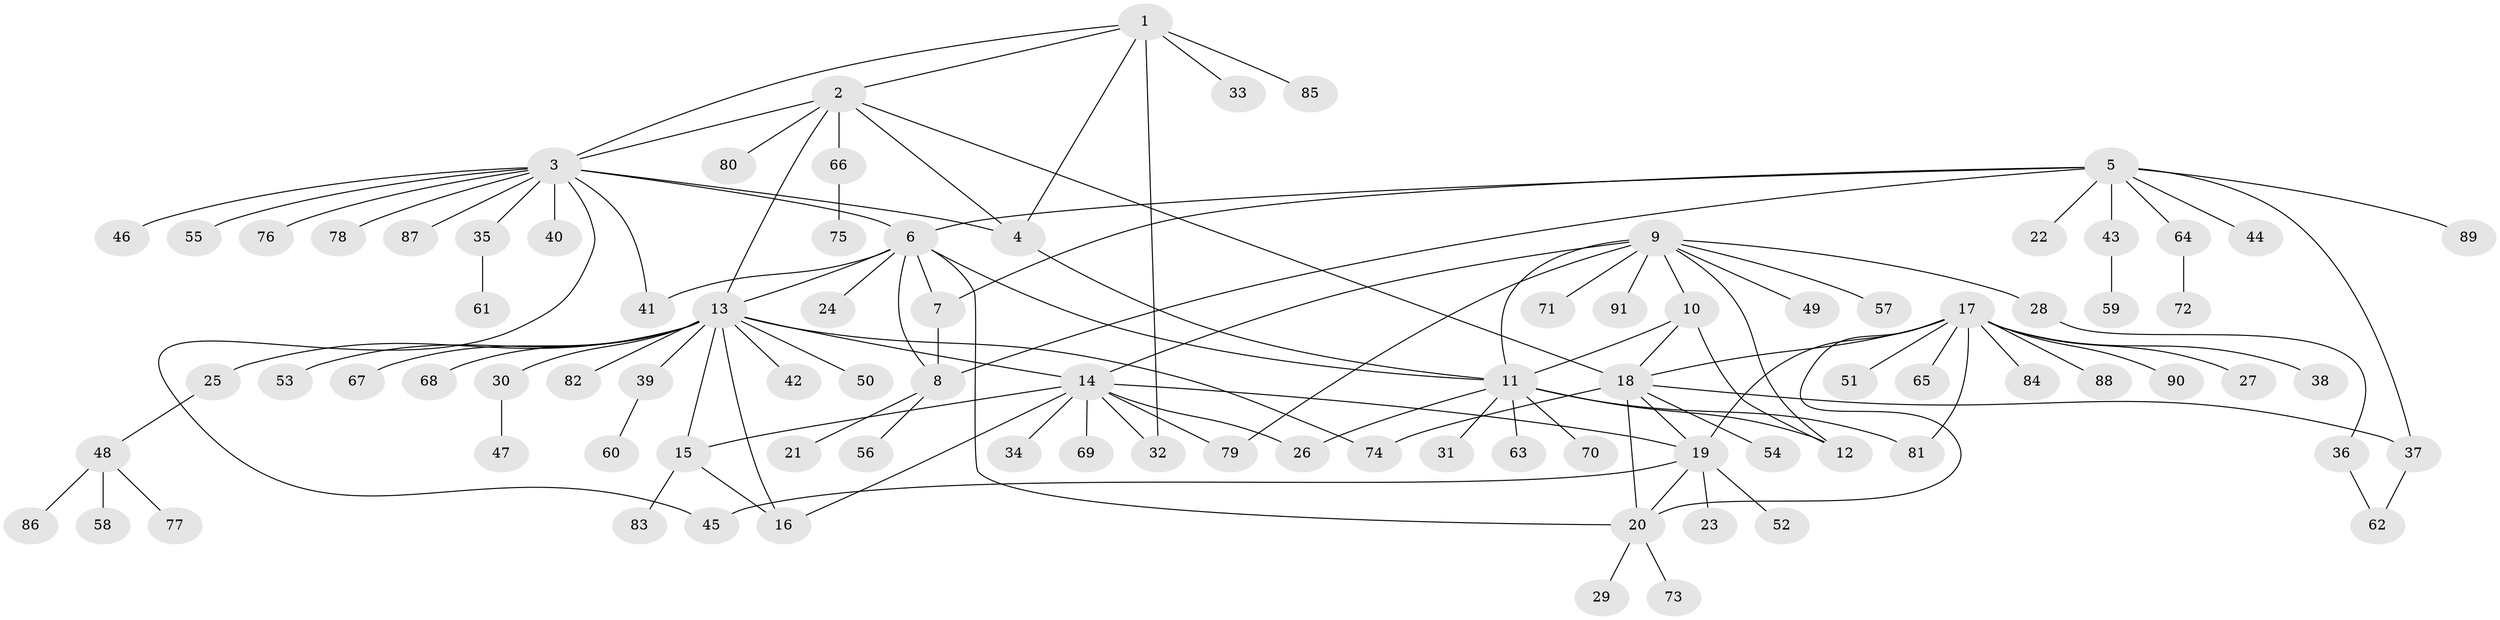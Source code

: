 // Generated by graph-tools (version 1.1) at 2025/37/03/09/25 02:37:27]
// undirected, 91 vertices, 120 edges
graph export_dot {
graph [start="1"]
  node [color=gray90,style=filled];
  1;
  2;
  3;
  4;
  5;
  6;
  7;
  8;
  9;
  10;
  11;
  12;
  13;
  14;
  15;
  16;
  17;
  18;
  19;
  20;
  21;
  22;
  23;
  24;
  25;
  26;
  27;
  28;
  29;
  30;
  31;
  32;
  33;
  34;
  35;
  36;
  37;
  38;
  39;
  40;
  41;
  42;
  43;
  44;
  45;
  46;
  47;
  48;
  49;
  50;
  51;
  52;
  53;
  54;
  55;
  56;
  57;
  58;
  59;
  60;
  61;
  62;
  63;
  64;
  65;
  66;
  67;
  68;
  69;
  70;
  71;
  72;
  73;
  74;
  75;
  76;
  77;
  78;
  79;
  80;
  81;
  82;
  83;
  84;
  85;
  86;
  87;
  88;
  89;
  90;
  91;
  1 -- 2;
  1 -- 3;
  1 -- 4;
  1 -- 32;
  1 -- 33;
  1 -- 85;
  2 -- 3;
  2 -- 4;
  2 -- 13;
  2 -- 18;
  2 -- 66;
  2 -- 80;
  3 -- 4;
  3 -- 6;
  3 -- 35;
  3 -- 40;
  3 -- 41;
  3 -- 45;
  3 -- 46;
  3 -- 55;
  3 -- 76;
  3 -- 78;
  3 -- 87;
  4 -- 11;
  5 -- 6;
  5 -- 7;
  5 -- 8;
  5 -- 22;
  5 -- 37;
  5 -- 43;
  5 -- 44;
  5 -- 64;
  5 -- 89;
  6 -- 7;
  6 -- 8;
  6 -- 11;
  6 -- 13;
  6 -- 20;
  6 -- 24;
  6 -- 41;
  7 -- 8;
  8 -- 21;
  8 -- 56;
  9 -- 10;
  9 -- 11;
  9 -- 12;
  9 -- 14;
  9 -- 28;
  9 -- 49;
  9 -- 57;
  9 -- 71;
  9 -- 79;
  9 -- 91;
  10 -- 11;
  10 -- 12;
  10 -- 18;
  11 -- 12;
  11 -- 26;
  11 -- 31;
  11 -- 63;
  11 -- 70;
  11 -- 81;
  13 -- 14;
  13 -- 15;
  13 -- 16;
  13 -- 25;
  13 -- 30;
  13 -- 39;
  13 -- 42;
  13 -- 50;
  13 -- 53;
  13 -- 67;
  13 -- 68;
  13 -- 74;
  13 -- 82;
  14 -- 15;
  14 -- 16;
  14 -- 19;
  14 -- 26;
  14 -- 32;
  14 -- 34;
  14 -- 69;
  14 -- 79;
  15 -- 16;
  15 -- 83;
  17 -- 18;
  17 -- 19;
  17 -- 20;
  17 -- 27;
  17 -- 38;
  17 -- 51;
  17 -- 65;
  17 -- 81;
  17 -- 84;
  17 -- 88;
  17 -- 90;
  18 -- 19;
  18 -- 20;
  18 -- 37;
  18 -- 54;
  18 -- 74;
  19 -- 20;
  19 -- 23;
  19 -- 45;
  19 -- 52;
  20 -- 29;
  20 -- 73;
  25 -- 48;
  28 -- 36;
  30 -- 47;
  35 -- 61;
  36 -- 62;
  37 -- 62;
  39 -- 60;
  43 -- 59;
  48 -- 58;
  48 -- 77;
  48 -- 86;
  64 -- 72;
  66 -- 75;
}
